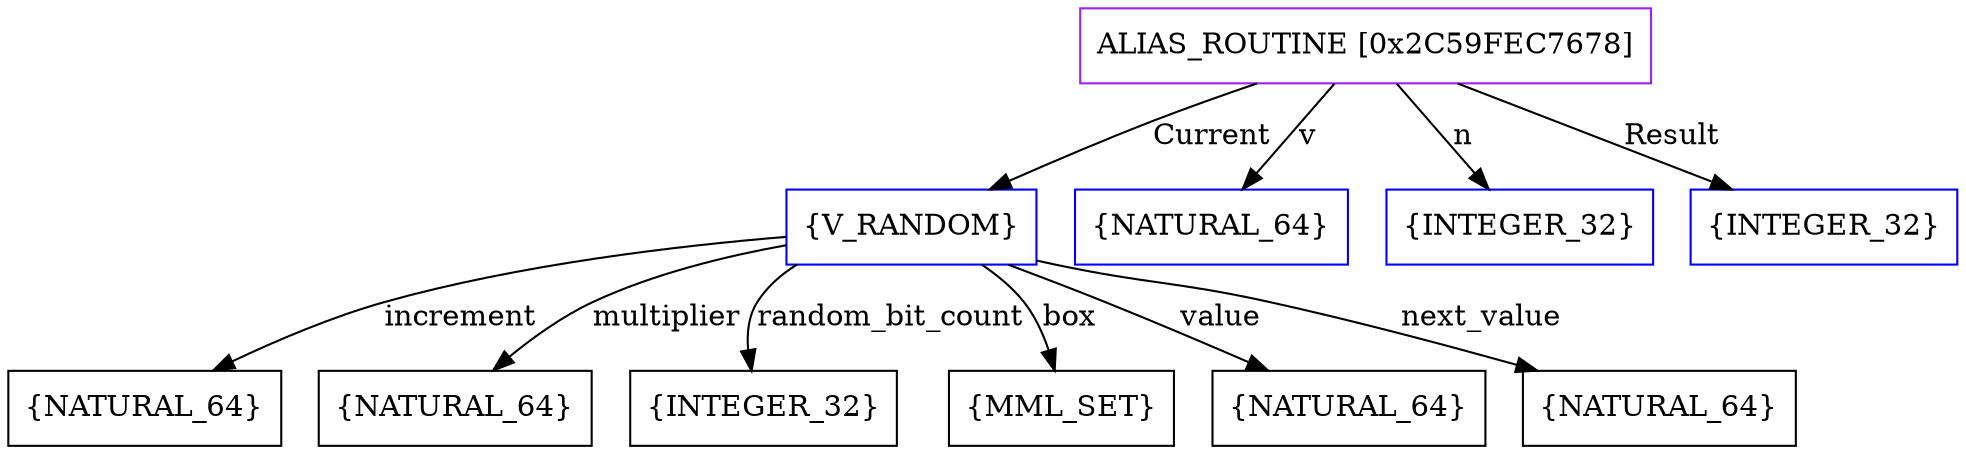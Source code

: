 digraph g {
	node [shape=box]
	b1[color=purple label=<ALIAS_ROUTINE [0x2C59FEC7678]>]
	b2[color=blue label=<{V_RANDOM}>]
	b3[label=<{NATURAL_64}>]
	b4[label=<{NATURAL_64}>]
	b5[label=<{INTEGER_32}>]
	b6[label=<{MML_SET}>]
	b7[label=<{NATURAL_64}>]
	b8[label=<{NATURAL_64}>]
	b9[color=blue label=<{NATURAL_64}>]
	b10[color=blue label=<{INTEGER_32}>]
	b11[color=blue label=<{INTEGER_32}>]
	b1->b2[label=<Current>]
	b2->b3[label=<increment>]
	b2->b4[label=<multiplier>]
	b2->b5[label=<random_bit_count>]
	b2->b6[label=<box>]
	b2->b7[label=<value>]
	b2->b8[label=<next_value>]
	b1->b9[label=<v>]
	b1->b10[label=<n>]
	b1->b11[label=<Result>]
}

